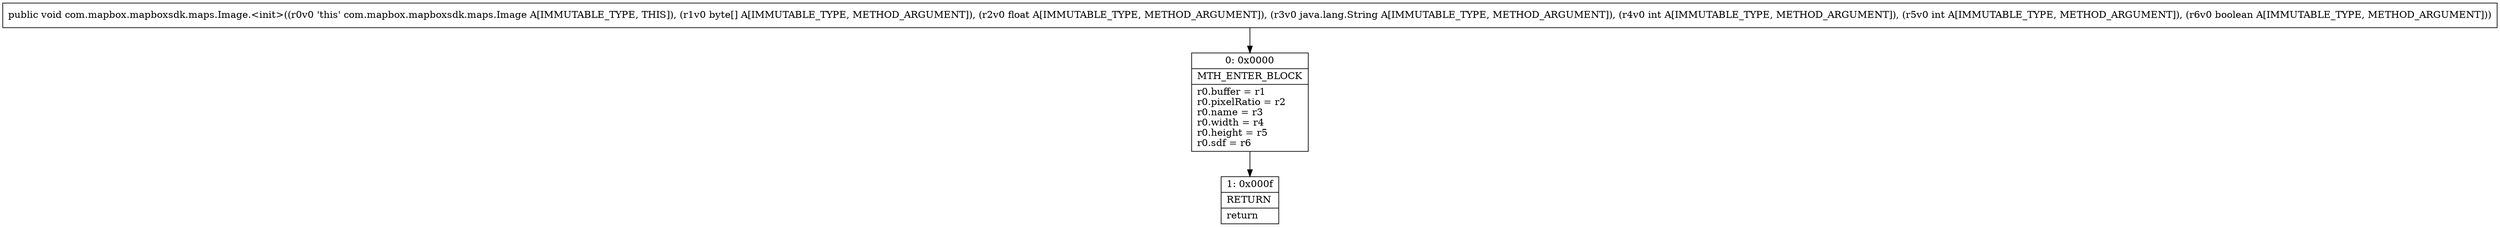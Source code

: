 digraph "CFG forcom.mapbox.mapboxsdk.maps.Image.\<init\>([BFLjava\/lang\/String;IIZ)V" {
Node_0 [shape=record,label="{0\:\ 0x0000|MTH_ENTER_BLOCK\l|r0.buffer = r1\lr0.pixelRatio = r2\lr0.name = r3\lr0.width = r4\lr0.height = r5\lr0.sdf = r6\l}"];
Node_1 [shape=record,label="{1\:\ 0x000f|RETURN\l|return\l}"];
MethodNode[shape=record,label="{public void com.mapbox.mapboxsdk.maps.Image.\<init\>((r0v0 'this' com.mapbox.mapboxsdk.maps.Image A[IMMUTABLE_TYPE, THIS]), (r1v0 byte[] A[IMMUTABLE_TYPE, METHOD_ARGUMENT]), (r2v0 float A[IMMUTABLE_TYPE, METHOD_ARGUMENT]), (r3v0 java.lang.String A[IMMUTABLE_TYPE, METHOD_ARGUMENT]), (r4v0 int A[IMMUTABLE_TYPE, METHOD_ARGUMENT]), (r5v0 int A[IMMUTABLE_TYPE, METHOD_ARGUMENT]), (r6v0 boolean A[IMMUTABLE_TYPE, METHOD_ARGUMENT])) }"];
MethodNode -> Node_0;
Node_0 -> Node_1;
}

